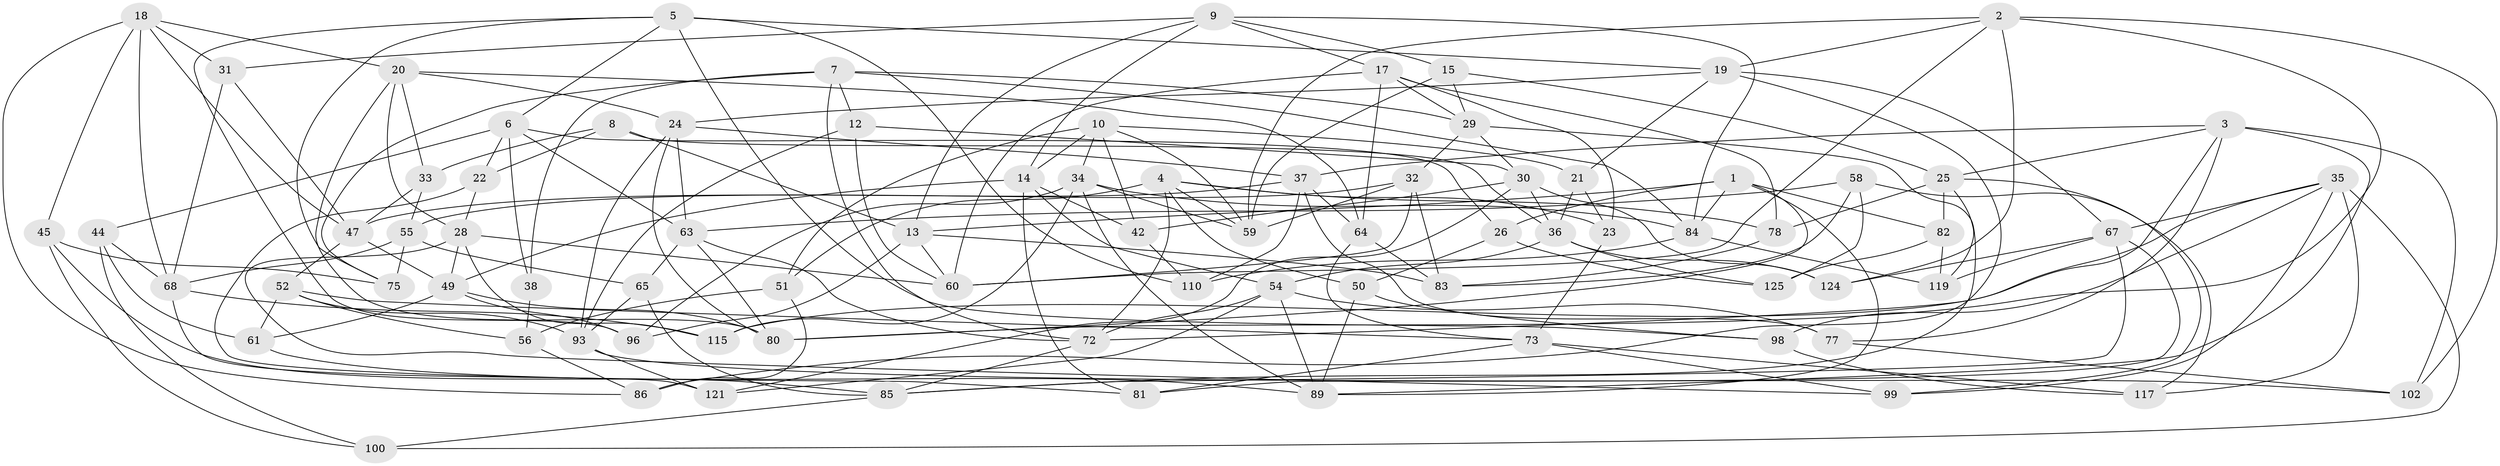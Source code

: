 // Generated by graph-tools (version 1.1) at 2025/52/02/27/25 19:52:29]
// undirected, 81 vertices, 203 edges
graph export_dot {
graph [start="1"]
  node [color=gray90,style=filled];
  1 [super="+39"];
  2 [super="+118"];
  3 [super="+66"];
  4 [super="+41"];
  5 [super="+76"];
  6 [super="+126"];
  7 [super="+11"];
  8;
  9 [super="+97"];
  10 [super="+16"];
  12;
  13 [super="+108"];
  14 [super="+92"];
  15;
  17 [super="+116"];
  18 [super="+27"];
  19 [super="+46"];
  20 [super="+70"];
  21;
  22;
  23;
  24 [super="+106"];
  25 [super="+87"];
  26;
  28 [super="+62"];
  29 [super="+53"];
  30 [super="+57"];
  31;
  32 [super="+43"];
  33;
  34 [super="+40"];
  35 [super="+88"];
  36 [super="+123"];
  37 [super="+107"];
  38;
  42;
  44;
  45;
  47 [super="+48"];
  49 [super="+94"];
  50;
  51;
  52 [super="+79"];
  54 [super="+74"];
  55 [super="+111"];
  56 [super="+71"];
  58;
  59 [super="+113"];
  60 [super="+90"];
  61;
  63 [super="+69"];
  64 [super="+120"];
  65;
  67 [super="+101"];
  68 [super="+112"];
  72 [super="+103"];
  73 [super="+91"];
  75;
  77;
  78;
  80 [super="+95"];
  81;
  82;
  83 [super="+105"];
  84 [super="+104"];
  85 [super="+114"];
  86;
  89 [super="+109"];
  93 [super="+122"];
  96;
  98;
  99;
  100;
  102;
  110;
  115;
  117;
  119;
  121;
  124;
  125;
  1 -- 82;
  1 -- 84;
  1 -- 89;
  1 -- 80;
  1 -- 26;
  1 -- 13;
  2 -- 124;
  2 -- 80;
  2 -- 59;
  2 -- 19;
  2 -- 60;
  2 -- 102;
  3 -- 89;
  3 -- 102;
  3 -- 37;
  3 -- 25;
  3 -- 77;
  3 -- 72;
  4 -- 23;
  4 -- 50;
  4 -- 51;
  4 -- 72;
  4 -- 78;
  4 -- 59;
  5 -- 110;
  5 -- 98;
  5 -- 6;
  5 -- 96;
  5 -- 75;
  5 -- 19;
  6 -- 26;
  6 -- 44;
  6 -- 22;
  6 -- 38;
  6 -- 63;
  7 -- 75;
  7 -- 38;
  7 -- 84;
  7 -- 12;
  7 -- 29;
  7 -- 72;
  8 -- 22;
  8 -- 33;
  8 -- 36;
  8 -- 13;
  9 -- 17;
  9 -- 31;
  9 -- 13;
  9 -- 15;
  9 -- 84;
  9 -- 14;
  10 -- 51;
  10 -- 14;
  10 -- 21;
  10 -- 59;
  10 -- 42;
  10 -- 34;
  12 -- 93;
  12 -- 60;
  12 -- 30;
  13 -- 96;
  13 -- 83;
  13 -- 60;
  14 -- 42;
  14 -- 54;
  14 -- 81;
  14 -- 49;
  15 -- 25;
  15 -- 59;
  15 -- 29;
  17 -- 23;
  17 -- 78;
  17 -- 60;
  17 -- 29;
  17 -- 64;
  18 -- 47;
  18 -- 20;
  18 -- 86;
  18 -- 68;
  18 -- 45;
  18 -- 31;
  19 -- 21;
  19 -- 86;
  19 -- 24;
  19 -- 67;
  20 -- 24;
  20 -- 80;
  20 -- 33;
  20 -- 28;
  20 -- 64;
  21 -- 23;
  21 -- 36;
  22 -- 81;
  22 -- 28;
  23 -- 73;
  24 -- 93;
  24 -- 80;
  24 -- 37;
  24 -- 63;
  25 -- 99;
  25 -- 82;
  25 -- 78;
  25 -- 119;
  26 -- 125;
  26 -- 50;
  28 -- 60;
  28 -- 49;
  28 -- 115;
  28 -- 99;
  29 -- 85;
  29 -- 32;
  29 -- 30;
  30 -- 121;
  30 -- 124;
  30 -- 36;
  30 -- 42;
  31 -- 47;
  31 -- 68;
  32 -- 83;
  32 -- 55 [weight=2];
  32 -- 60;
  32 -- 59;
  33 -- 47;
  33 -- 55;
  34 -- 115;
  34 -- 59;
  34 -- 89;
  34 -- 96;
  34 -- 84;
  35 -- 117;
  35 -- 67;
  35 -- 99;
  35 -- 115;
  35 -- 98;
  35 -- 100;
  36 -- 125;
  36 -- 124;
  36 -- 54;
  37 -- 110;
  37 -- 77;
  37 -- 47;
  37 -- 64;
  38 -- 56 [weight=2];
  42 -- 110;
  44 -- 100;
  44 -- 68;
  44 -- 61;
  45 -- 85;
  45 -- 100;
  45 -- 75;
  47 -- 49;
  47 -- 52;
  49 -- 61;
  49 -- 80;
  49 -- 96;
  50 -- 98;
  50 -- 89;
  51 -- 56;
  51 -- 86;
  52 -- 61;
  52 -- 73;
  52 -- 56 [weight=2];
  52 -- 93;
  54 -- 77;
  54 -- 89;
  54 -- 121;
  54 -- 72;
  55 -- 68;
  55 -- 65;
  55 -- 75;
  56 -- 86;
  58 -- 125;
  58 -- 117;
  58 -- 83;
  58 -- 63;
  61 -- 89;
  63 -- 80;
  63 -- 72;
  63 -- 65;
  64 -- 83 [weight=2];
  64 -- 73;
  65 -- 85;
  65 -- 93;
  67 -- 119;
  67 -- 85;
  67 -- 81;
  67 -- 124;
  68 -- 121;
  68 -- 115;
  72 -- 85;
  73 -- 99;
  73 -- 117;
  73 -- 81;
  77 -- 102;
  78 -- 83;
  82 -- 125;
  82 -- 119;
  84 -- 119;
  84 -- 110;
  85 -- 100;
  93 -- 121;
  93 -- 102;
  98 -- 117;
}
